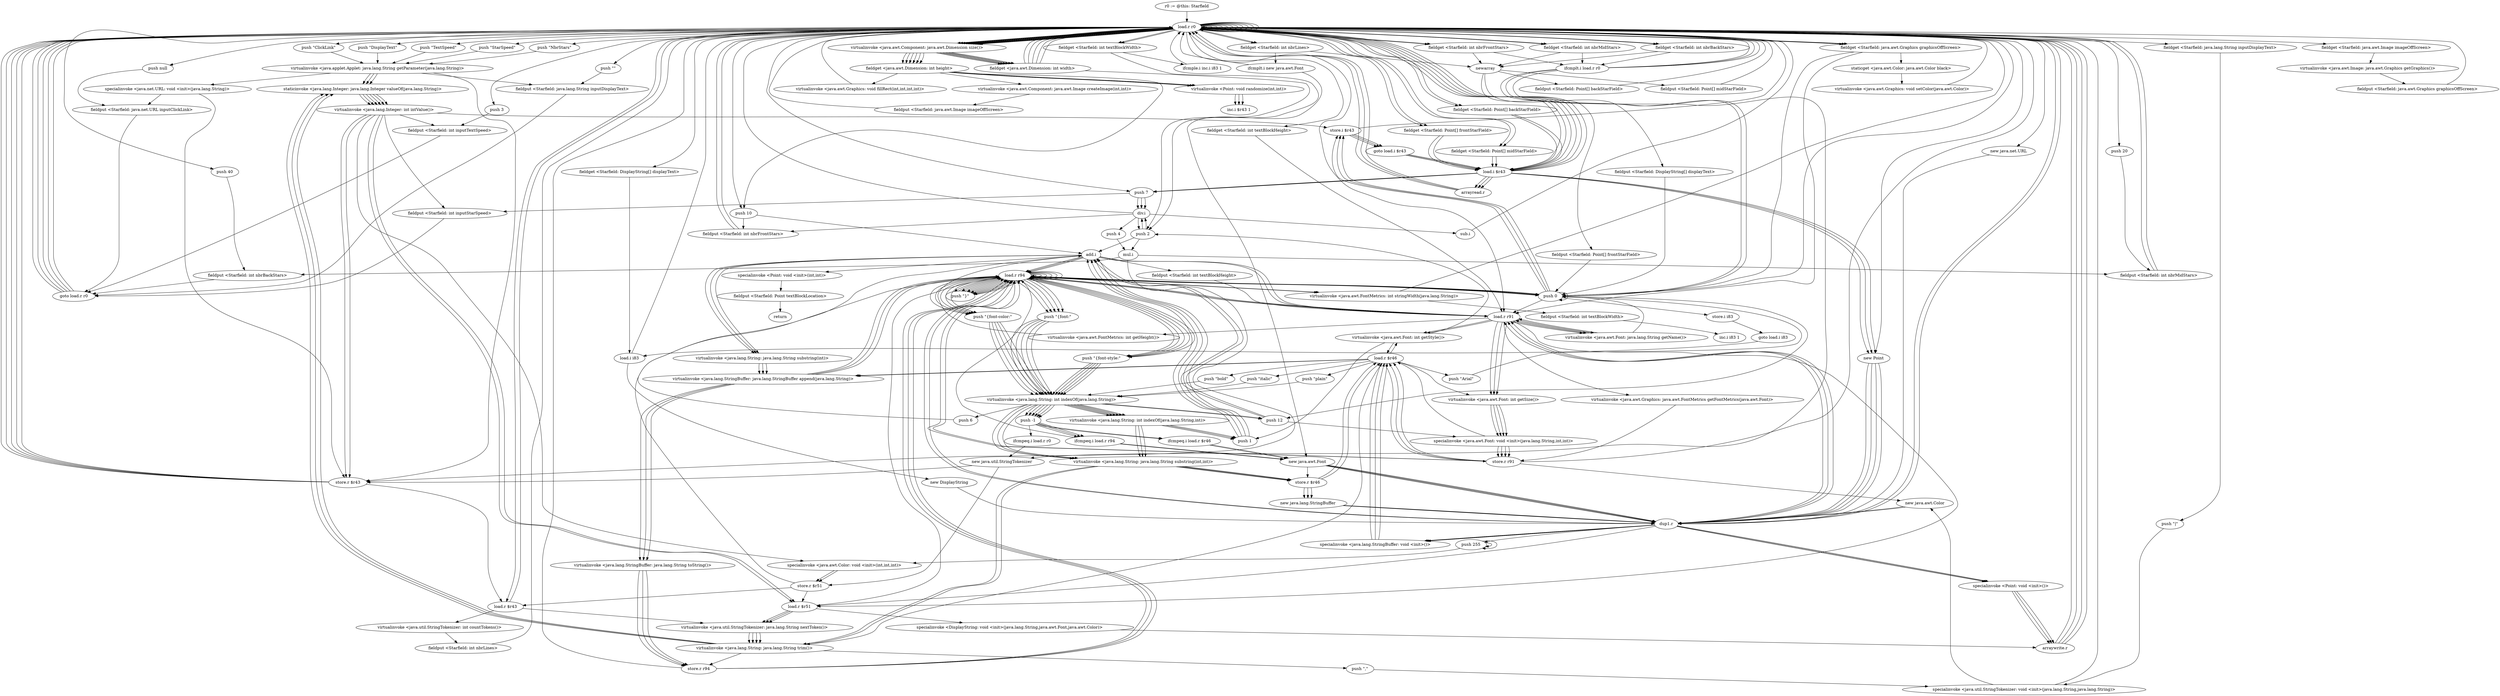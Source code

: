 digraph "" {
    "r0 := @this: Starfield"
    "load.r r0"
    "r0 := @this: Starfield"->"load.r r0";
    "load.r r0"->"load.r r0";
    "push \"DisplayText\""
    "load.r r0"->"push \"DisplayText\"";
    "virtualinvoke <java.applet.Applet: java.lang.String getParameter(java.lang.String)>"
    "push \"DisplayText\""->"virtualinvoke <java.applet.Applet: java.lang.String getParameter(java.lang.String)>";
    "fieldput <Starfield: java.lang.String inputDisplayText>"
    "virtualinvoke <java.applet.Applet: java.lang.String getParameter(java.lang.String)>"->"fieldput <Starfield: java.lang.String inputDisplayText>";
    "goto load.r r0"
    "fieldput <Starfield: java.lang.String inputDisplayText>"->"goto load.r r0";
    "goto load.r r0"->"load.r r0";
    "load.r r0"->"load.r r0";
    "push \"TextSpeed\""
    "load.r r0"->"push \"TextSpeed\"";
    "push \"TextSpeed\""->"virtualinvoke <java.applet.Applet: java.lang.String getParameter(java.lang.String)>";
    "staticinvoke <java.lang.Integer: java.lang.Integer valueOf(java.lang.String)>"
    "virtualinvoke <java.applet.Applet: java.lang.String getParameter(java.lang.String)>"->"staticinvoke <java.lang.Integer: java.lang.Integer valueOf(java.lang.String)>";
    "virtualinvoke <java.lang.Integer: int intValue()>"
    "staticinvoke <java.lang.Integer: java.lang.Integer valueOf(java.lang.String)>"->"virtualinvoke <java.lang.Integer: int intValue()>";
    "fieldput <Starfield: int inputTextSpeed>"
    "virtualinvoke <java.lang.Integer: int intValue()>"->"fieldput <Starfield: int inputTextSpeed>";
    "fieldput <Starfield: int inputTextSpeed>"->"goto load.r r0";
    "goto load.r r0"->"load.r r0";
    "load.r r0"->"load.r r0";
    "push \"StarSpeed\""
    "load.r r0"->"push \"StarSpeed\"";
    "push \"StarSpeed\""->"virtualinvoke <java.applet.Applet: java.lang.String getParameter(java.lang.String)>";
    "virtualinvoke <java.applet.Applet: java.lang.String getParameter(java.lang.String)>"->"staticinvoke <java.lang.Integer: java.lang.Integer valueOf(java.lang.String)>";
    "staticinvoke <java.lang.Integer: java.lang.Integer valueOf(java.lang.String)>"->"virtualinvoke <java.lang.Integer: int intValue()>";
    "fieldput <Starfield: int inputStarSpeed>"
    "virtualinvoke <java.lang.Integer: int intValue()>"->"fieldput <Starfield: int inputStarSpeed>";
    "fieldput <Starfield: int inputStarSpeed>"->"goto load.r r0";
    "goto load.r r0"->"load.r r0";
    "push \"NbrStars\""
    "load.r r0"->"push \"NbrStars\"";
    "push \"NbrStars\""->"virtualinvoke <java.applet.Applet: java.lang.String getParameter(java.lang.String)>";
    "virtualinvoke <java.applet.Applet: java.lang.String getParameter(java.lang.String)>"->"staticinvoke <java.lang.Integer: java.lang.Integer valueOf(java.lang.String)>";
    "staticinvoke <java.lang.Integer: java.lang.Integer valueOf(java.lang.String)>"->"virtualinvoke <java.lang.Integer: int intValue()>";
    "store.i $r43"
    "virtualinvoke <java.lang.Integer: int intValue()>"->"store.i $r43";
    "store.i $r43"->"load.r r0";
    "load.i $r43"
    "load.r r0"->"load.i $r43";
    "push 7"
    "load.i $r43"->"push 7";
    "div.i"
    "push 7"->"div.i";
    "fieldput <Starfield: int nbrFrontStars>"
    "div.i"->"fieldput <Starfield: int nbrFrontStars>";
    "fieldput <Starfield: int nbrFrontStars>"->"load.r r0";
    "load.r r0"->"load.i $r43";
    "load.i $r43"->"push 7";
    "push 7"->"div.i";
    "push 2"
    "div.i"->"push 2";
    "mul.i"
    "push 2"->"mul.i";
    "fieldput <Starfield: int nbrMidStars>"
    "mul.i"->"fieldput <Starfield: int nbrMidStars>";
    "fieldput <Starfield: int nbrMidStars>"->"load.r r0";
    "load.r r0"->"load.i $r43";
    "load.i $r43"->"push 7";
    "push 7"->"div.i";
    "push 4"
    "div.i"->"push 4";
    "push 4"->"mul.i";
    "fieldput <Starfield: int nbrBackStars>"
    "mul.i"->"fieldput <Starfield: int nbrBackStars>";
    "fieldput <Starfield: int nbrBackStars>"->"goto load.r r0";
    "goto load.r r0"->"load.r r0";
    "new java.net.URL"
    "load.r r0"->"new java.net.URL";
    "dup1.r"
    "new java.net.URL"->"dup1.r";
    "dup1.r"->"load.r r0";
    "push \"ClickLink\""
    "load.r r0"->"push \"ClickLink\"";
    "push \"ClickLink\""->"virtualinvoke <java.applet.Applet: java.lang.String getParameter(java.lang.String)>";
    "specialinvoke <java.net.URL: void <init>(java.lang.String)>"
    "virtualinvoke <java.applet.Applet: java.lang.String getParameter(java.lang.String)>"->"specialinvoke <java.net.URL: void <init>(java.lang.String)>";
    "fieldput <Starfield: java.net.URL inputClickLink>"
    "specialinvoke <java.net.URL: void <init>(java.lang.String)>"->"fieldput <Starfield: java.net.URL inputClickLink>";
    "fieldput <Starfield: java.net.URL inputClickLink>"->"goto load.r r0";
    "goto load.r r0"->"load.r r0";
    "load.r r0"->"load.r r0";
    "load.r r0"->"load.r r0";
    "virtualinvoke <java.awt.Component: java.awt.Dimension size()>"
    "load.r r0"->"virtualinvoke <java.awt.Component: java.awt.Dimension size()>";
    "fieldget <java.awt.Dimension: int width>"
    "virtualinvoke <java.awt.Component: java.awt.Dimension size()>"->"fieldget <java.awt.Dimension: int width>";
    "fieldget <java.awt.Dimension: int width>"->"load.r r0";
    "load.r r0"->"virtualinvoke <java.awt.Component: java.awt.Dimension size()>";
    "fieldget <java.awt.Dimension: int height>"
    "virtualinvoke <java.awt.Component: java.awt.Dimension size()>"->"fieldget <java.awt.Dimension: int height>";
    "virtualinvoke <java.awt.Component: java.awt.Image createImage(int,int)>"
    "fieldget <java.awt.Dimension: int height>"->"virtualinvoke <java.awt.Component: java.awt.Image createImage(int,int)>";
    "fieldput <Starfield: java.awt.Image imageOffScreen>"
    "virtualinvoke <java.awt.Component: java.awt.Image createImage(int,int)>"->"fieldput <Starfield: java.awt.Image imageOffScreen>";
    "fieldput <Starfield: java.awt.Image imageOffScreen>"->"load.r r0";
    "load.r r0"->"load.r r0";
    "fieldget <Starfield: java.awt.Image imageOffScreen>"
    "load.r r0"->"fieldget <Starfield: java.awt.Image imageOffScreen>";
    "virtualinvoke <java.awt.Image: java.awt.Graphics getGraphics()>"
    "fieldget <Starfield: java.awt.Image imageOffScreen>"->"virtualinvoke <java.awt.Image: java.awt.Graphics getGraphics()>";
    "fieldput <Starfield: java.awt.Graphics graphicsOffScreen>"
    "virtualinvoke <java.awt.Image: java.awt.Graphics getGraphics()>"->"fieldput <Starfield: java.awt.Graphics graphicsOffScreen>";
    "fieldput <Starfield: java.awt.Graphics graphicsOffScreen>"->"load.r r0";
    "fieldget <Starfield: java.awt.Graphics graphicsOffScreen>"
    "load.r r0"->"fieldget <Starfield: java.awt.Graphics graphicsOffScreen>";
    "staticget <java.awt.Color: java.awt.Color black>"
    "fieldget <Starfield: java.awt.Graphics graphicsOffScreen>"->"staticget <java.awt.Color: java.awt.Color black>";
    "virtualinvoke <java.awt.Graphics: void setColor(java.awt.Color)>"
    "staticget <java.awt.Color: java.awt.Color black>"->"virtualinvoke <java.awt.Graphics: void setColor(java.awt.Color)>";
    "virtualinvoke <java.awt.Graphics: void setColor(java.awt.Color)>"->"load.r r0";
    "load.r r0"->"fieldget <Starfield: java.awt.Graphics graphicsOffScreen>";
    "push 0"
    "fieldget <Starfield: java.awt.Graphics graphicsOffScreen>"->"push 0";
    "push 0"->"push 0";
    "push 0"->"load.r r0";
    "load.r r0"->"virtualinvoke <java.awt.Component: java.awt.Dimension size()>";
    "virtualinvoke <java.awt.Component: java.awt.Dimension size()>"->"fieldget <java.awt.Dimension: int width>";
    "fieldget <java.awt.Dimension: int width>"->"load.r r0";
    "load.r r0"->"virtualinvoke <java.awt.Component: java.awt.Dimension size()>";
    "virtualinvoke <java.awt.Component: java.awt.Dimension size()>"->"fieldget <java.awt.Dimension: int height>";
    "virtualinvoke <java.awt.Graphics: void fillRect(int,int,int,int)>"
    "fieldget <java.awt.Dimension: int height>"->"virtualinvoke <java.awt.Graphics: void fillRect(int,int,int,int)>";
    "virtualinvoke <java.awt.Graphics: void fillRect(int,int,int,int)>"->"load.r r0";
    "load.r r0"->"load.r r0";
    "fieldget <Starfield: int nbrBackStars>"
    "load.r r0"->"fieldget <Starfield: int nbrBackStars>";
    "newarray"
    "fieldget <Starfield: int nbrBackStars>"->"newarray";
    "fieldput <Starfield: Point[] backStarField>"
    "newarray"->"fieldput <Starfield: Point[] backStarField>";
    "fieldput <Starfield: Point[] backStarField>"->"load.r r0";
    "load.r r0"->"load.r r0";
    "fieldget <Starfield: int nbrMidStars>"
    "load.r r0"->"fieldget <Starfield: int nbrMidStars>";
    "fieldget <Starfield: int nbrMidStars>"->"newarray";
    "fieldput <Starfield: Point[] midStarField>"
    "newarray"->"fieldput <Starfield: Point[] midStarField>";
    "fieldput <Starfield: Point[] midStarField>"->"load.r r0";
    "load.r r0"->"load.r r0";
    "fieldget <Starfield: int nbrFrontStars>"
    "load.r r0"->"fieldget <Starfield: int nbrFrontStars>";
    "fieldget <Starfield: int nbrFrontStars>"->"newarray";
    "fieldput <Starfield: Point[] frontStarField>"
    "newarray"->"fieldput <Starfield: Point[] frontStarField>";
    "fieldput <Starfield: Point[] frontStarField>"->"push 0";
    "push 0"->"store.i $r43";
    "goto load.i $r43"
    "store.i $r43"->"goto load.i $r43";
    "goto load.i $r43"->"load.i $r43";
    "load.i $r43"->"load.r r0";
    "load.r r0"->"fieldget <Starfield: int nbrBackStars>";
    "ifcmplt.i load.r r0"
    "fieldget <Starfield: int nbrBackStars>"->"ifcmplt.i load.r r0";
    "ifcmplt.i load.r r0"->"push 0";
    "push 0"->"store.i $r43";
    "store.i $r43"->"goto load.i $r43";
    "goto load.i $r43"->"load.i $r43";
    "load.i $r43"->"load.r r0";
    "load.r r0"->"fieldget <Starfield: int nbrMidStars>";
    "fieldget <Starfield: int nbrMidStars>"->"ifcmplt.i load.r r0";
    "ifcmplt.i load.r r0"->"push 0";
    "push 0"->"store.i $r43";
    "store.i $r43"->"goto load.i $r43";
    "goto load.i $r43"->"load.i $r43";
    "load.i $r43"->"load.r r0";
    "load.r r0"->"fieldget <Starfield: int nbrFrontStars>";
    "fieldget <Starfield: int nbrFrontStars>"->"ifcmplt.i load.r r0";
    "new java.util.StringTokenizer"
    "ifcmplt.i load.r r0"->"new java.util.StringTokenizer";
    "store.r $r43"
    "new java.util.StringTokenizer"->"store.r $r43";
    "load.r $r43"
    "store.r $r43"->"load.r $r43";
    "load.r $r43"->"load.r r0";
    "fieldget <Starfield: java.lang.String inputDisplayText>"
    "load.r r0"->"fieldget <Starfield: java.lang.String inputDisplayText>";
    "push \"|\""
    "fieldget <Starfield: java.lang.String inputDisplayText>"->"push \"|\"";
    "specialinvoke <java.util.StringTokenizer: void <init>(java.lang.String,java.lang.String)>"
    "push \"|\""->"specialinvoke <java.util.StringTokenizer: void <init>(java.lang.String,java.lang.String)>";
    "specialinvoke <java.util.StringTokenizer: void <init>(java.lang.String,java.lang.String)>"->"load.r r0";
    "load.r r0"->"load.r $r43";
    "virtualinvoke <java.util.StringTokenizer: int countTokens()>"
    "load.r $r43"->"virtualinvoke <java.util.StringTokenizer: int countTokens()>";
    "fieldput <Starfield: int nbrLines>"
    "virtualinvoke <java.util.StringTokenizer: int countTokens()>"->"fieldput <Starfield: int nbrLines>";
    "fieldput <Starfield: int nbrLines>"->"load.r r0";
    "load.r r0"->"load.r r0";
    "fieldget <Starfield: int nbrLines>"
    "load.r r0"->"fieldget <Starfield: int nbrLines>";
    "fieldget <Starfield: int nbrLines>"->"newarray";
    "fieldput <Starfield: DisplayString[] displayText>"
    "newarray"->"fieldput <Starfield: DisplayString[] displayText>";
    "fieldput <Starfield: DisplayString[] displayText>"->"push 0";
    "store.i i83"
    "push 0"->"store.i i83";
    "goto load.i i83"
    "store.i i83"->"goto load.i i83";
    "load.i i83"
    "goto load.i i83"->"load.i i83";
    "load.i i83"->"load.r r0";
    "load.r r0"->"fieldget <Starfield: int nbrLines>";
    "ifcmplt.i new java.awt.Font"
    "fieldget <Starfield: int nbrLines>"->"ifcmplt.i new java.awt.Font";
    "ifcmplt.i new java.awt.Font"->"load.r r0";
    "new Point"
    "load.r r0"->"new Point";
    "new Point"->"dup1.r";
    "dup1.r"->"load.r r0";
    "load.r r0"->"virtualinvoke <java.awt.Component: java.awt.Dimension size()>";
    "virtualinvoke <java.awt.Component: java.awt.Dimension size()>"->"fieldget <java.awt.Dimension: int width>";
    "fieldget <java.awt.Dimension: int width>"->"push 2";
    "push 2"->"div.i";
    "div.i"->"load.r r0";
    "fieldget <Starfield: int textBlockWidth>"
    "load.r r0"->"fieldget <Starfield: int textBlockWidth>";
    "fieldget <Starfield: int textBlockWidth>"->"push 2";
    "push 2"->"div.i";
    "sub.i"
    "div.i"->"sub.i";
    "sub.i"->"load.r r0";
    "load.r r0"->"virtualinvoke <java.awt.Component: java.awt.Dimension size()>";
    "virtualinvoke <java.awt.Component: java.awt.Dimension size()>"->"fieldget <java.awt.Dimension: int height>";
    "push 10"
    "fieldget <java.awt.Dimension: int height>"->"push 10";
    "add.i"
    "push 10"->"add.i";
    "specialinvoke <Point: void <init>(int,int)>"
    "add.i"->"specialinvoke <Point: void <init>(int,int)>";
    "fieldput <Starfield: Point textBlockLocation>"
    "specialinvoke <Point: void <init>(int,int)>"->"fieldput <Starfield: Point textBlockLocation>";
    "return"
    "fieldput <Starfield: Point textBlockLocation>"->"return";
    "new java.awt.Font"
    "ifcmplt.i new java.awt.Font"->"new java.awt.Font";
    "store.r $r46"
    "new java.awt.Font"->"store.r $r46";
    "load.r $r46"
    "store.r $r46"->"load.r $r46";
    "push \"Arial\""
    "load.r $r46"->"push \"Arial\"";
    "push \"Arial\""->"push 0";
    "push 12"
    "push 0"->"push 12";
    "specialinvoke <java.awt.Font: void <init>(java.lang.String,int,int)>"
    "push 12"->"specialinvoke <java.awt.Font: void <init>(java.lang.String,int,int)>";
    "specialinvoke <java.awt.Font: void <init>(java.lang.String,int,int)>"->"load.r $r46";
    "store.r r91"
    "load.r $r46"->"store.r r91";
    "new java.awt.Color"
    "store.r r91"->"new java.awt.Color";
    "new java.awt.Color"->"dup1.r";
    "push 255"
    "dup1.r"->"push 255";
    "push 255"->"push 255";
    "push 255"->"push 255";
    "specialinvoke <java.awt.Color: void <init>(int,int,int)>"
    "push 255"->"specialinvoke <java.awt.Color: void <init>(int,int,int)>";
    "store.r $r51"
    "specialinvoke <java.awt.Color: void <init>(int,int,int)>"->"store.r $r51";
    "store.r $r51"->"load.r $r43";
    "virtualinvoke <java.util.StringTokenizer: java.lang.String nextToken()>"
    "load.r $r43"->"virtualinvoke <java.util.StringTokenizer: java.lang.String nextToken()>";
    "virtualinvoke <java.lang.String: java.lang.String trim()>"
    "virtualinvoke <java.util.StringTokenizer: java.lang.String nextToken()>"->"virtualinvoke <java.lang.String: java.lang.String trim()>";
    "store.r r94"
    "virtualinvoke <java.lang.String: java.lang.String trim()>"->"store.r r94";
    "load.r r94"
    "store.r r94"->"load.r r94";
    "push \"{font:\""
    "load.r r94"->"push \"{font:\"";
    "virtualinvoke <java.lang.String: int indexOf(java.lang.String)>"
    "push \"{font:\""->"virtualinvoke <java.lang.String: int indexOf(java.lang.String)>";
    "push -1"
    "virtualinvoke <java.lang.String: int indexOf(java.lang.String)>"->"push -1";
    "ifcmpeq.i load.r r94"
    "push -1"->"ifcmpeq.i load.r r94";
    "ifcmpeq.i load.r r94"->"new java.awt.Font";
    "new java.awt.Font"->"dup1.r";
    "dup1.r"->"load.r r94";
    "load.r r94"->"load.r r94";
    "load.r r94"->"push \"{font:\"";
    "push \"{font:\""->"virtualinvoke <java.lang.String: int indexOf(java.lang.String)>";
    "push 6"
    "virtualinvoke <java.lang.String: int indexOf(java.lang.String)>"->"push 6";
    "push 6"->"add.i";
    "add.i"->"load.r r94";
    "push \"}\""
    "load.r r94"->"push \"}\"";
    "push \"}\""->"load.r r94";
    "load.r r94"->"push \"{font:\"";
    "push \"{font:\""->"virtualinvoke <java.lang.String: int indexOf(java.lang.String)>";
    "virtualinvoke <java.lang.String: int indexOf(java.lang.String,int)>"
    "virtualinvoke <java.lang.String: int indexOf(java.lang.String)>"->"virtualinvoke <java.lang.String: int indexOf(java.lang.String,int)>";
    "virtualinvoke <java.lang.String: java.lang.String substring(int,int)>"
    "virtualinvoke <java.lang.String: int indexOf(java.lang.String,int)>"->"virtualinvoke <java.lang.String: java.lang.String substring(int,int)>";
    "virtualinvoke <java.lang.String: java.lang.String substring(int,int)>"->"virtualinvoke <java.lang.String: java.lang.String trim()>";
    "virtualinvoke <java.lang.String: java.lang.String trim()>"->"load.r $r46";
    "virtualinvoke <java.awt.Font: int getStyle()>"
    "load.r $r46"->"virtualinvoke <java.awt.Font: int getStyle()>";
    "virtualinvoke <java.awt.Font: int getStyle()>"->"load.r $r46";
    "virtualinvoke <java.awt.Font: int getSize()>"
    "load.r $r46"->"virtualinvoke <java.awt.Font: int getSize()>";
    "virtualinvoke <java.awt.Font: int getSize()>"->"specialinvoke <java.awt.Font: void <init>(java.lang.String,int,int)>";
    "specialinvoke <java.awt.Font: void <init>(java.lang.String,int,int)>"->"store.r r91";
    "store.r r91"->"load.r r94";
    "load.r r94"->"push 0";
    "push 0"->"load.r r94";
    "load.r r94"->"push \"{font:\"";
    "push \"{font:\""->"virtualinvoke <java.lang.String: int indexOf(java.lang.String)>";
    "virtualinvoke <java.lang.String: int indexOf(java.lang.String)>"->"virtualinvoke <java.lang.String: java.lang.String substring(int,int)>";
    "virtualinvoke <java.lang.String: java.lang.String substring(int,int)>"->"store.r $r46";
    "new java.lang.StringBuffer"
    "store.r $r46"->"new java.lang.StringBuffer";
    "new java.lang.StringBuffer"->"dup1.r";
    "specialinvoke <java.lang.StringBuffer: void <init>()>"
    "dup1.r"->"specialinvoke <java.lang.StringBuffer: void <init>()>";
    "specialinvoke <java.lang.StringBuffer: void <init>()>"->"load.r $r46";
    "virtualinvoke <java.lang.StringBuffer: java.lang.StringBuffer append(java.lang.String)>"
    "load.r $r46"->"virtualinvoke <java.lang.StringBuffer: java.lang.StringBuffer append(java.lang.String)>";
    "virtualinvoke <java.lang.StringBuffer: java.lang.StringBuffer append(java.lang.String)>"->"load.r r94";
    "load.r r94"->"load.r r94";
    "load.r r94"->"push \"}\"";
    "push \"}\""->"load.r r94";
    "load.r r94"->"push \"{font:\"";
    "push \"{font:\""->"virtualinvoke <java.lang.String: int indexOf(java.lang.String)>";
    "virtualinvoke <java.lang.String: int indexOf(java.lang.String)>"->"virtualinvoke <java.lang.String: int indexOf(java.lang.String,int)>";
    "push 1"
    "virtualinvoke <java.lang.String: int indexOf(java.lang.String,int)>"->"push 1";
    "push 1"->"add.i";
    "virtualinvoke <java.lang.String: java.lang.String substring(int)>"
    "add.i"->"virtualinvoke <java.lang.String: java.lang.String substring(int)>";
    "virtualinvoke <java.lang.String: java.lang.String substring(int)>"->"virtualinvoke <java.lang.StringBuffer: java.lang.StringBuffer append(java.lang.String)>";
    "virtualinvoke <java.lang.StringBuffer: java.lang.String toString()>"
    "virtualinvoke <java.lang.StringBuffer: java.lang.StringBuffer append(java.lang.String)>"->"virtualinvoke <java.lang.StringBuffer: java.lang.String toString()>";
    "virtualinvoke <java.lang.StringBuffer: java.lang.String toString()>"->"store.r r94";
    "store.r r94"->"load.r r94";
    "push \"{font-style:\""
    "load.r r94"->"push \"{font-style:\"";
    "push \"{font-style:\""->"virtualinvoke <java.lang.String: int indexOf(java.lang.String)>";
    "virtualinvoke <java.lang.String: int indexOf(java.lang.String)>"->"push -1";
    "push -1"->"ifcmpeq.i load.r r94";
    "ifcmpeq.i load.r r94"->"load.r r94";
    "load.r r94"->"load.r r94";
    "load.r r94"->"push \"{font-style:\"";
    "push \"{font-style:\""->"virtualinvoke <java.lang.String: int indexOf(java.lang.String)>";
    "virtualinvoke <java.lang.String: int indexOf(java.lang.String)>"->"push 12";
    "push 12"->"add.i";
    "add.i"->"load.r r94";
    "load.r r94"->"push \"}\"";
    "push \"}\""->"load.r r94";
    "load.r r94"->"push \"{font-style:\"";
    "push \"{font-style:\""->"virtualinvoke <java.lang.String: int indexOf(java.lang.String)>";
    "virtualinvoke <java.lang.String: int indexOf(java.lang.String)>"->"virtualinvoke <java.lang.String: int indexOf(java.lang.String,int)>";
    "virtualinvoke <java.lang.String: int indexOf(java.lang.String,int)>"->"virtualinvoke <java.lang.String: java.lang.String substring(int,int)>";
    "virtualinvoke <java.lang.String: java.lang.String substring(int,int)>"->"store.r $r46";
    "store.r $r46"->"load.r $r46";
    "push \"plain\""
    "load.r $r46"->"push \"plain\"";
    "push \"plain\""->"virtualinvoke <java.lang.String: int indexOf(java.lang.String)>";
    "virtualinvoke <java.lang.String: int indexOf(java.lang.String)>"->"push -1";
    "ifcmpeq.i load.r $r46"
    "push -1"->"ifcmpeq.i load.r $r46";
    "ifcmpeq.i load.r $r46"->"new java.awt.Font";
    "new java.awt.Font"->"dup1.r";
    "load.r r91"
    "dup1.r"->"load.r r91";
    "virtualinvoke <java.awt.Font: java.lang.String getName()>"
    "load.r r91"->"virtualinvoke <java.awt.Font: java.lang.String getName()>";
    "virtualinvoke <java.awt.Font: java.lang.String getName()>"->"push 0";
    "push 0"->"load.r r91";
    "load.r r91"->"virtualinvoke <java.awt.Font: int getSize()>";
    "virtualinvoke <java.awt.Font: int getSize()>"->"specialinvoke <java.awt.Font: void <init>(java.lang.String,int,int)>";
    "specialinvoke <java.awt.Font: void <init>(java.lang.String,int,int)>"->"store.r r91";
    "store.r r91"->"load.r $r46";
    "push \"bold\""
    "load.r $r46"->"push \"bold\"";
    "push \"bold\""->"virtualinvoke <java.lang.String: int indexOf(java.lang.String)>";
    "virtualinvoke <java.lang.String: int indexOf(java.lang.String)>"->"push -1";
    "push -1"->"ifcmpeq.i load.r $r46";
    "ifcmpeq.i load.r $r46"->"new java.awt.Font";
    "new java.awt.Font"->"dup1.r";
    "dup1.r"->"load.r r91";
    "load.r r91"->"virtualinvoke <java.awt.Font: java.lang.String getName()>";
    "virtualinvoke <java.awt.Font: java.lang.String getName()>"->"load.r r91";
    "load.r r91"->"virtualinvoke <java.awt.Font: int getStyle()>";
    "virtualinvoke <java.awt.Font: int getStyle()>"->"push 1";
    "push 1"->"add.i";
    "add.i"->"load.r r91";
    "load.r r91"->"virtualinvoke <java.awt.Font: int getSize()>";
    "virtualinvoke <java.awt.Font: int getSize()>"->"specialinvoke <java.awt.Font: void <init>(java.lang.String,int,int)>";
    "specialinvoke <java.awt.Font: void <init>(java.lang.String,int,int)>"->"store.r r91";
    "store.r r91"->"load.r $r46";
    "push \"italic\""
    "load.r $r46"->"push \"italic\"";
    "push \"italic\""->"virtualinvoke <java.lang.String: int indexOf(java.lang.String)>";
    "virtualinvoke <java.lang.String: int indexOf(java.lang.String)>"->"push -1";
    "push -1"->"ifcmpeq.i load.r r94";
    "ifcmpeq.i load.r r94"->"new java.awt.Font";
    "new java.awt.Font"->"dup1.r";
    "dup1.r"->"load.r r91";
    "load.r r91"->"virtualinvoke <java.awt.Font: java.lang.String getName()>";
    "virtualinvoke <java.awt.Font: java.lang.String getName()>"->"load.r r91";
    "load.r r91"->"virtualinvoke <java.awt.Font: int getStyle()>";
    "virtualinvoke <java.awt.Font: int getStyle()>"->"push 2";
    "push 2"->"add.i";
    "add.i"->"load.r r91";
    "load.r r91"->"virtualinvoke <java.awt.Font: int getSize()>";
    "virtualinvoke <java.awt.Font: int getSize()>"->"specialinvoke <java.awt.Font: void <init>(java.lang.String,int,int)>";
    "specialinvoke <java.awt.Font: void <init>(java.lang.String,int,int)>"->"store.r r91";
    "store.r r91"->"load.r r94";
    "load.r r94"->"push 0";
    "push 0"->"load.r r94";
    "load.r r94"->"push \"{font-style:\"";
    "push \"{font-style:\""->"virtualinvoke <java.lang.String: int indexOf(java.lang.String)>";
    "virtualinvoke <java.lang.String: int indexOf(java.lang.String)>"->"virtualinvoke <java.lang.String: java.lang.String substring(int,int)>";
    "virtualinvoke <java.lang.String: java.lang.String substring(int,int)>"->"store.r $r46";
    "store.r $r46"->"new java.lang.StringBuffer";
    "new java.lang.StringBuffer"->"dup1.r";
    "dup1.r"->"specialinvoke <java.lang.StringBuffer: void <init>()>";
    "specialinvoke <java.lang.StringBuffer: void <init>()>"->"load.r $r46";
    "load.r $r46"->"virtualinvoke <java.lang.StringBuffer: java.lang.StringBuffer append(java.lang.String)>";
    "virtualinvoke <java.lang.StringBuffer: java.lang.StringBuffer append(java.lang.String)>"->"load.r r94";
    "load.r r94"->"load.r r94";
    "load.r r94"->"push \"}\"";
    "push \"}\""->"load.r r94";
    "load.r r94"->"push \"{font-style:\"";
    "push \"{font-style:\""->"virtualinvoke <java.lang.String: int indexOf(java.lang.String)>";
    "virtualinvoke <java.lang.String: int indexOf(java.lang.String)>"->"virtualinvoke <java.lang.String: int indexOf(java.lang.String,int)>";
    "virtualinvoke <java.lang.String: int indexOf(java.lang.String,int)>"->"push 1";
    "push 1"->"add.i";
    "add.i"->"virtualinvoke <java.lang.String: java.lang.String substring(int)>";
    "virtualinvoke <java.lang.String: java.lang.String substring(int)>"->"virtualinvoke <java.lang.StringBuffer: java.lang.StringBuffer append(java.lang.String)>";
    "virtualinvoke <java.lang.StringBuffer: java.lang.StringBuffer append(java.lang.String)>"->"virtualinvoke <java.lang.StringBuffer: java.lang.String toString()>";
    "virtualinvoke <java.lang.StringBuffer: java.lang.String toString()>"->"store.r r94";
    "store.r r94"->"load.r r94";
    "push \"{font-color:\""
    "load.r r94"->"push \"{font-color:\"";
    "push \"{font-color:\""->"virtualinvoke <java.lang.String: int indexOf(java.lang.String)>";
    "virtualinvoke <java.lang.String: int indexOf(java.lang.String)>"->"push -1";
    "ifcmpeq.i load.r r0"
    "push -1"->"ifcmpeq.i load.r r0";
    "ifcmpeq.i load.r r0"->"new java.util.StringTokenizer";
    "new java.util.StringTokenizer"->"store.r $r51";
    "load.r $r51"
    "store.r $r51"->"load.r $r51";
    "load.r $r51"->"load.r r94";
    "load.r r94"->"load.r r94";
    "load.r r94"->"push \"{font-color:\"";
    "push \"{font-color:\""->"virtualinvoke <java.lang.String: int indexOf(java.lang.String)>";
    "virtualinvoke <java.lang.String: int indexOf(java.lang.String)>"->"push 12";
    "push 12"->"add.i";
    "add.i"->"load.r r94";
    "load.r r94"->"push \"}\"";
    "push \"}\""->"load.r r94";
    "load.r r94"->"push \"{font-color:\"";
    "push \"{font-color:\""->"virtualinvoke <java.lang.String: int indexOf(java.lang.String)>";
    "virtualinvoke <java.lang.String: int indexOf(java.lang.String)>"->"virtualinvoke <java.lang.String: int indexOf(java.lang.String,int)>";
    "virtualinvoke <java.lang.String: int indexOf(java.lang.String,int)>"->"virtualinvoke <java.lang.String: java.lang.String substring(int,int)>";
    "virtualinvoke <java.lang.String: java.lang.String substring(int,int)>"->"virtualinvoke <java.lang.String: java.lang.String trim()>";
    "push \",\""
    "virtualinvoke <java.lang.String: java.lang.String trim()>"->"push \",\"";
    "push \",\""->"specialinvoke <java.util.StringTokenizer: void <init>(java.lang.String,java.lang.String)>";
    "specialinvoke <java.util.StringTokenizer: void <init>(java.lang.String,java.lang.String)>"->"new java.awt.Color";
    "new java.awt.Color"->"dup1.r";
    "dup1.r"->"load.r $r51";
    "load.r $r51"->"virtualinvoke <java.util.StringTokenizer: java.lang.String nextToken()>";
    "virtualinvoke <java.util.StringTokenizer: java.lang.String nextToken()>"->"virtualinvoke <java.lang.String: java.lang.String trim()>";
    "virtualinvoke <java.lang.String: java.lang.String trim()>"->"staticinvoke <java.lang.Integer: java.lang.Integer valueOf(java.lang.String)>";
    "staticinvoke <java.lang.Integer: java.lang.Integer valueOf(java.lang.String)>"->"virtualinvoke <java.lang.Integer: int intValue()>";
    "virtualinvoke <java.lang.Integer: int intValue()>"->"load.r $r51";
    "load.r $r51"->"virtualinvoke <java.util.StringTokenizer: java.lang.String nextToken()>";
    "virtualinvoke <java.util.StringTokenizer: java.lang.String nextToken()>"->"virtualinvoke <java.lang.String: java.lang.String trim()>";
    "virtualinvoke <java.lang.String: java.lang.String trim()>"->"staticinvoke <java.lang.Integer: java.lang.Integer valueOf(java.lang.String)>";
    "staticinvoke <java.lang.Integer: java.lang.Integer valueOf(java.lang.String)>"->"virtualinvoke <java.lang.Integer: int intValue()>";
    "virtualinvoke <java.lang.Integer: int intValue()>"->"load.r $r51";
    "load.r $r51"->"virtualinvoke <java.util.StringTokenizer: java.lang.String nextToken()>";
    "virtualinvoke <java.util.StringTokenizer: java.lang.String nextToken()>"->"virtualinvoke <java.lang.String: java.lang.String trim()>";
    "virtualinvoke <java.lang.String: java.lang.String trim()>"->"staticinvoke <java.lang.Integer: java.lang.Integer valueOf(java.lang.String)>";
    "staticinvoke <java.lang.Integer: java.lang.Integer valueOf(java.lang.String)>"->"virtualinvoke <java.lang.Integer: int intValue()>";
    "virtualinvoke <java.lang.Integer: int intValue()>"->"specialinvoke <java.awt.Color: void <init>(int,int,int)>";
    "specialinvoke <java.awt.Color: void <init>(int,int,int)>"->"store.r $r51";
    "store.r $r51"->"load.r r94";
    "load.r r94"->"push 0";
    "push 0"->"load.r r94";
    "load.r r94"->"push \"{font-color:\"";
    "push \"{font-color:\""->"virtualinvoke <java.lang.String: int indexOf(java.lang.String)>";
    "virtualinvoke <java.lang.String: int indexOf(java.lang.String)>"->"virtualinvoke <java.lang.String: java.lang.String substring(int,int)>";
    "virtualinvoke <java.lang.String: java.lang.String substring(int,int)>"->"store.r $r46";
    "store.r $r46"->"new java.lang.StringBuffer";
    "new java.lang.StringBuffer"->"dup1.r";
    "dup1.r"->"specialinvoke <java.lang.StringBuffer: void <init>()>";
    "specialinvoke <java.lang.StringBuffer: void <init>()>"->"load.r $r46";
    "load.r $r46"->"virtualinvoke <java.lang.StringBuffer: java.lang.StringBuffer append(java.lang.String)>";
    "virtualinvoke <java.lang.StringBuffer: java.lang.StringBuffer append(java.lang.String)>"->"load.r r94";
    "load.r r94"->"load.r r94";
    "load.r r94"->"push \"}\"";
    "push \"}\""->"load.r r94";
    "load.r r94"->"push \"{font-color:\"";
    "push \"{font-color:\""->"virtualinvoke <java.lang.String: int indexOf(java.lang.String)>";
    "virtualinvoke <java.lang.String: int indexOf(java.lang.String)>"->"virtualinvoke <java.lang.String: int indexOf(java.lang.String,int)>";
    "virtualinvoke <java.lang.String: int indexOf(java.lang.String,int)>"->"push 1";
    "push 1"->"add.i";
    "add.i"->"virtualinvoke <java.lang.String: java.lang.String substring(int)>";
    "virtualinvoke <java.lang.String: java.lang.String substring(int)>"->"virtualinvoke <java.lang.StringBuffer: java.lang.StringBuffer append(java.lang.String)>";
    "virtualinvoke <java.lang.StringBuffer: java.lang.StringBuffer append(java.lang.String)>"->"virtualinvoke <java.lang.StringBuffer: java.lang.String toString()>";
    "virtualinvoke <java.lang.StringBuffer: java.lang.String toString()>"->"store.r r94";
    "store.r r94"->"load.r r0";
    "fieldget <Starfield: DisplayString[] displayText>"
    "load.r r0"->"fieldget <Starfield: DisplayString[] displayText>";
    "fieldget <Starfield: DisplayString[] displayText>"->"load.i i83";
    "new DisplayString"
    "load.i i83"->"new DisplayString";
    "new DisplayString"->"dup1.r";
    "dup1.r"->"load.r r94";
    "load.r r94"->"load.r r91";
    "load.r r91"->"load.r $r51";
    "specialinvoke <DisplayString: void <init>(java.lang.String,java.awt.Font,java.awt.Color)>"
    "load.r $r51"->"specialinvoke <DisplayString: void <init>(java.lang.String,java.awt.Font,java.awt.Color)>";
    "arraywrite.r"
    "specialinvoke <DisplayString: void <init>(java.lang.String,java.awt.Font,java.awt.Color)>"->"arraywrite.r";
    "arraywrite.r"->"load.r r0";
    "load.r r0"->"fieldget <Starfield: java.awt.Graphics graphicsOffScreen>";
    "fieldget <Starfield: java.awt.Graphics graphicsOffScreen>"->"load.r r91";
    "virtualinvoke <java.awt.Graphics: java.awt.FontMetrics getFontMetrics(java.awt.Font)>"
    "load.r r91"->"virtualinvoke <java.awt.Graphics: java.awt.FontMetrics getFontMetrics(java.awt.Font)>";
    "virtualinvoke <java.awt.Graphics: java.awt.FontMetrics getFontMetrics(java.awt.Font)>"->"store.r r91";
    "store.r r91"->"load.r r0";
    "load.r r0"->"load.r r0";
    "fieldget <Starfield: int textBlockHeight>"
    "load.r r0"->"fieldget <Starfield: int textBlockHeight>";
    "fieldget <Starfield: int textBlockHeight>"->"load.r r91";
    "virtualinvoke <java.awt.FontMetrics: int getHeight()>"
    "load.r r91"->"virtualinvoke <java.awt.FontMetrics: int getHeight()>";
    "virtualinvoke <java.awt.FontMetrics: int getHeight()>"->"add.i";
    "fieldput <Starfield: int textBlockHeight>"
    "add.i"->"fieldput <Starfield: int textBlockHeight>";
    "fieldput <Starfield: int textBlockHeight>"->"load.r r91";
    "load.r r91"->"load.r r94";
    "virtualinvoke <java.awt.FontMetrics: int stringWidth(java.lang.String)>"
    "load.r r94"->"virtualinvoke <java.awt.FontMetrics: int stringWidth(java.lang.String)>";
    "virtualinvoke <java.awt.FontMetrics: int stringWidth(java.lang.String)>"->"load.r r0";
    "load.r r0"->"fieldget <Starfield: int textBlockWidth>";
    "ifcmple.i inc.i i83 1"
    "fieldget <Starfield: int textBlockWidth>"->"ifcmple.i inc.i i83 1";
    "ifcmple.i inc.i i83 1"->"load.r r0";
    "load.r r0"->"load.r r91";
    "load.r r91"->"load.r r94";
    "load.r r94"->"virtualinvoke <java.awt.FontMetrics: int stringWidth(java.lang.String)>";
    "fieldput <Starfield: int textBlockWidth>"
    "virtualinvoke <java.awt.FontMetrics: int stringWidth(java.lang.String)>"->"fieldput <Starfield: int textBlockWidth>";
    "inc.i i83 1"
    "fieldput <Starfield: int textBlockWidth>"->"inc.i i83 1";
    "ifcmplt.i load.r r0"->"load.r r0";
    "fieldget <Starfield: Point[] frontStarField>"
    "load.r r0"->"fieldget <Starfield: Point[] frontStarField>";
    "fieldget <Starfield: Point[] frontStarField>"->"load.i $r43";
    "load.i $r43"->"new Point";
    "new Point"->"dup1.r";
    "specialinvoke <Point: void <init>()>"
    "dup1.r"->"specialinvoke <Point: void <init>()>";
    "specialinvoke <Point: void <init>()>"->"arraywrite.r";
    "arraywrite.r"->"load.r r0";
    "load.r r0"->"fieldget <Starfield: Point[] frontStarField>";
    "fieldget <Starfield: Point[] frontStarField>"->"load.i $r43";
    "arrayread.r"
    "load.i $r43"->"arrayread.r";
    "arrayread.r"->"load.r r0";
    "load.r r0"->"virtualinvoke <java.awt.Component: java.awt.Dimension size()>";
    "virtualinvoke <java.awt.Component: java.awt.Dimension size()>"->"fieldget <java.awt.Dimension: int width>";
    "fieldget <java.awt.Dimension: int width>"->"load.r r0";
    "load.r r0"->"virtualinvoke <java.awt.Component: java.awt.Dimension size()>";
    "virtualinvoke <java.awt.Component: java.awt.Dimension size()>"->"fieldget <java.awt.Dimension: int height>";
    "virtualinvoke <Point: void randomize(int,int)>"
    "fieldget <java.awt.Dimension: int height>"->"virtualinvoke <Point: void randomize(int,int)>";
    "inc.i $r43 1"
    "virtualinvoke <Point: void randomize(int,int)>"->"inc.i $r43 1";
    "ifcmplt.i load.r r0"->"load.r r0";
    "fieldget <Starfield: Point[] midStarField>"
    "load.r r0"->"fieldget <Starfield: Point[] midStarField>";
    "fieldget <Starfield: Point[] midStarField>"->"load.i $r43";
    "load.i $r43"->"new Point";
    "new Point"->"dup1.r";
    "dup1.r"->"specialinvoke <Point: void <init>()>";
    "specialinvoke <Point: void <init>()>"->"arraywrite.r";
    "arraywrite.r"->"load.r r0";
    "load.r r0"->"fieldget <Starfield: Point[] midStarField>";
    "fieldget <Starfield: Point[] midStarField>"->"load.i $r43";
    "load.i $r43"->"arrayread.r";
    "arrayread.r"->"load.r r0";
    "load.r r0"->"virtualinvoke <java.awt.Component: java.awt.Dimension size()>";
    "virtualinvoke <java.awt.Component: java.awt.Dimension size()>"->"fieldget <java.awt.Dimension: int width>";
    "fieldget <java.awt.Dimension: int width>"->"load.r r0";
    "load.r r0"->"virtualinvoke <java.awt.Component: java.awt.Dimension size()>";
    "virtualinvoke <java.awt.Component: java.awt.Dimension size()>"->"fieldget <java.awt.Dimension: int height>";
    "fieldget <java.awt.Dimension: int height>"->"virtualinvoke <Point: void randomize(int,int)>";
    "virtualinvoke <Point: void randomize(int,int)>"->"inc.i $r43 1";
    "ifcmplt.i load.r r0"->"load.r r0";
    "fieldget <Starfield: Point[] backStarField>"
    "load.r r0"->"fieldget <Starfield: Point[] backStarField>";
    "fieldget <Starfield: Point[] backStarField>"->"load.i $r43";
    "load.i $r43"->"new Point";
    "new Point"->"dup1.r";
    "dup1.r"->"specialinvoke <Point: void <init>()>";
    "specialinvoke <Point: void <init>()>"->"arraywrite.r";
    "arraywrite.r"->"load.r r0";
    "load.r r0"->"fieldget <Starfield: Point[] backStarField>";
    "fieldget <Starfield: Point[] backStarField>"->"load.i $r43";
    "load.i $r43"->"arrayread.r";
    "arrayread.r"->"load.r r0";
    "load.r r0"->"virtualinvoke <java.awt.Component: java.awt.Dimension size()>";
    "virtualinvoke <java.awt.Component: java.awt.Dimension size()>"->"fieldget <java.awt.Dimension: int width>";
    "fieldget <java.awt.Dimension: int width>"->"load.r r0";
    "load.r r0"->"virtualinvoke <java.awt.Component: java.awt.Dimension size()>";
    "virtualinvoke <java.awt.Component: java.awt.Dimension size()>"->"fieldget <java.awt.Dimension: int height>";
    "fieldget <java.awt.Dimension: int height>"->"virtualinvoke <Point: void randomize(int,int)>";
    "virtualinvoke <Point: void randomize(int,int)>"->"inc.i $r43 1";
    "specialinvoke <java.net.URL: void <init>(java.lang.String)>"->"store.r $r43";
    "store.r $r43"->"load.r r0";
    "push null"
    "load.r r0"->"push null";
    "push null"->"fieldput <Starfield: java.net.URL inputClickLink>";
    "mul.i"->"store.r $r43";
    "store.r $r43"->"load.r r0";
    "load.r r0"->"push 10";
    "push 10"->"fieldput <Starfield: int nbrFrontStars>";
    "fieldput <Starfield: int nbrFrontStars>"->"load.r r0";
    "push 20"
    "load.r r0"->"push 20";
    "push 20"->"fieldput <Starfield: int nbrMidStars>";
    "fieldput <Starfield: int nbrMidStars>"->"load.r r0";
    "push 40"
    "load.r r0"->"push 40";
    "push 40"->"fieldput <Starfield: int nbrBackStars>";
    "virtualinvoke <java.lang.Integer: int intValue()>"->"store.r $r43";
    "store.r $r43"->"load.r r0";
    "load.r r0"->"push 7";
    "push 7"->"fieldput <Starfield: int inputStarSpeed>";
    "virtualinvoke <java.lang.Integer: int intValue()>"->"store.r $r43";
    "store.r $r43"->"load.r r0";
    "push 3"
    "load.r r0"->"push 3";
    "push 3"->"fieldput <Starfield: int inputTextSpeed>";
    "virtualinvoke <java.applet.Applet: java.lang.String getParameter(java.lang.String)>"->"store.r $r43";
    "store.r $r43"->"load.r r0";
    "push \"\""
    "load.r r0"->"push \"\"";
    "push \"\""->"fieldput <Starfield: java.lang.String inputDisplayText>";
}
